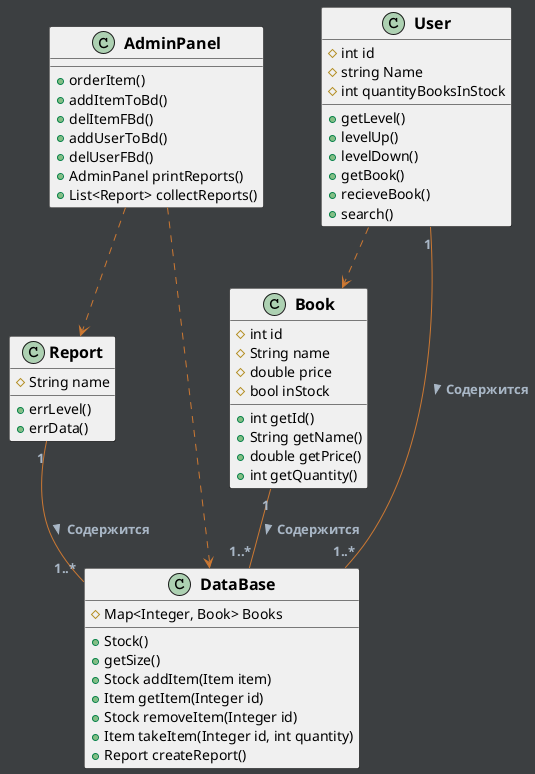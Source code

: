 @startuml

skinparam {
    class {
        BackgroundColor #f0f0f0
        BorderColor #black
        FontSize 16
        FontStyle bold
        Style uml2
        ArrowColor #cc7832
        ArrowFontColor #A9B7C6
        ArrowFontStyle bold
        ArrowStyle italic
        }

    backgroundColor #3c3f41
    titleFontColor #A9B7C6
    titleFontSize 44
    packageBackgroundColor #808080-#black
    packageFontColor #cccccc

    circledCharacterFontColor f0f0f0
    circledCharacterFontSize 17
    circledCharacterFontStyle bold
    circledCharacterFontName  Courier
    circledCharacterRadius 11

    stereotypeCBackgroundColor #909090
    stereotypeABackgroundColor #CC0000
    stereotypeIBackgroundColor #0000bb

    noteBackgroundColor #808080
    noteBorderColor #black
}

class Book {
    #int id
    #String name
    #double price
    #bool inStock
    +int getId()
    +String getName()
    +double getPrice()
    +int getQuantity()
}

class Report {
    #String name
    +errLevel()
    +errData()
}

class DataBase {
    #Map<Integer, Book> Books
    +Stock()
    +getSize()
    +Stock addItem(Item item)
    +Item getItem(Integer id)
    +Stock removeItem(Integer id)
    +Item takeItem(Integer id, int quantity)
    +Report createReport()
}

class User {
    #int id
    #string Name
    #int quantityBooksInStock
    +getLevel()
    +levelUp()
    +levelDown()
    +getBook()
    +recieveBook()
    +search()
}


class AdminPanel {
    +orderItem()
    +addItemToBd()
    +delItemFBd()
    +addUserToBd()
    +delUserFBd()
    +AdminPanel printReports()
    +List<Report> collectReports()
}


Book "1" -- "1..*" DataBase : "Содержится >"
User "1" -- "1..*" DataBase : "Содержится >"
Report "1" -- "1..*" DataBase : "Содержится >"
User ..> Book
AdminPanel ..> DataBase
AdminPanel ..> Report


@enduml
